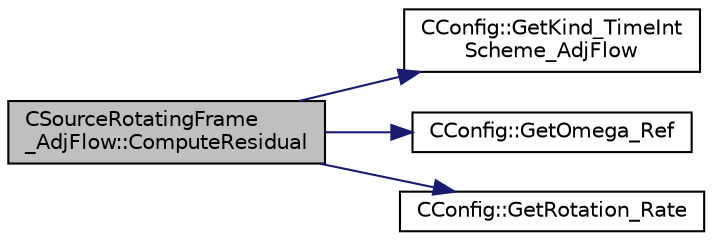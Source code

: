 digraph "CSourceRotatingFrame_AdjFlow::ComputeResidual"
{
 // LATEX_PDF_SIZE
  edge [fontname="Helvetica",fontsize="10",labelfontname="Helvetica",labelfontsize="10"];
  node [fontname="Helvetica",fontsize="10",shape=record];
  rankdir="LR";
  Node1 [label="CSourceRotatingFrame\l_AdjFlow::ComputeResidual",height=0.2,width=0.4,color="black", fillcolor="grey75", style="filled", fontcolor="black",tooltip="Residual of the adjoint rotating frame source term."];
  Node1 -> Node2 [color="midnightblue",fontsize="10",style="solid",fontname="Helvetica"];
  Node2 [label="CConfig::GetKind_TimeInt\lScheme_AdjFlow",height=0.2,width=0.4,color="black", fillcolor="white", style="filled",URL="$classCConfig.html#a4bf6e287aaf809340df1e40a76cf438b",tooltip="Get the kind of integration scheme (explicit or implicit) for the adjoint flow equations."];
  Node1 -> Node3 [color="midnightblue",fontsize="10",style="solid",fontname="Helvetica"];
  Node3 [label="CConfig::GetOmega_Ref",height=0.2,width=0.4,color="black", fillcolor="white", style="filled",URL="$classCConfig.html#ab3ab2f06b6d038aea73beed05cd13448",tooltip="Get the value of the reference angular velocity for non-dimensionalization."];
  Node1 -> Node4 [color="midnightblue",fontsize="10",style="solid",fontname="Helvetica"];
  Node4 [label="CConfig::GetRotation_Rate",height=0.2,width=0.4,color="black", fillcolor="white", style="filled",URL="$classCConfig.html#a3f9890ff8ca2b98646e4ebf3de8c9c13",tooltip="Get the rotation rate of the mesh."];
}
